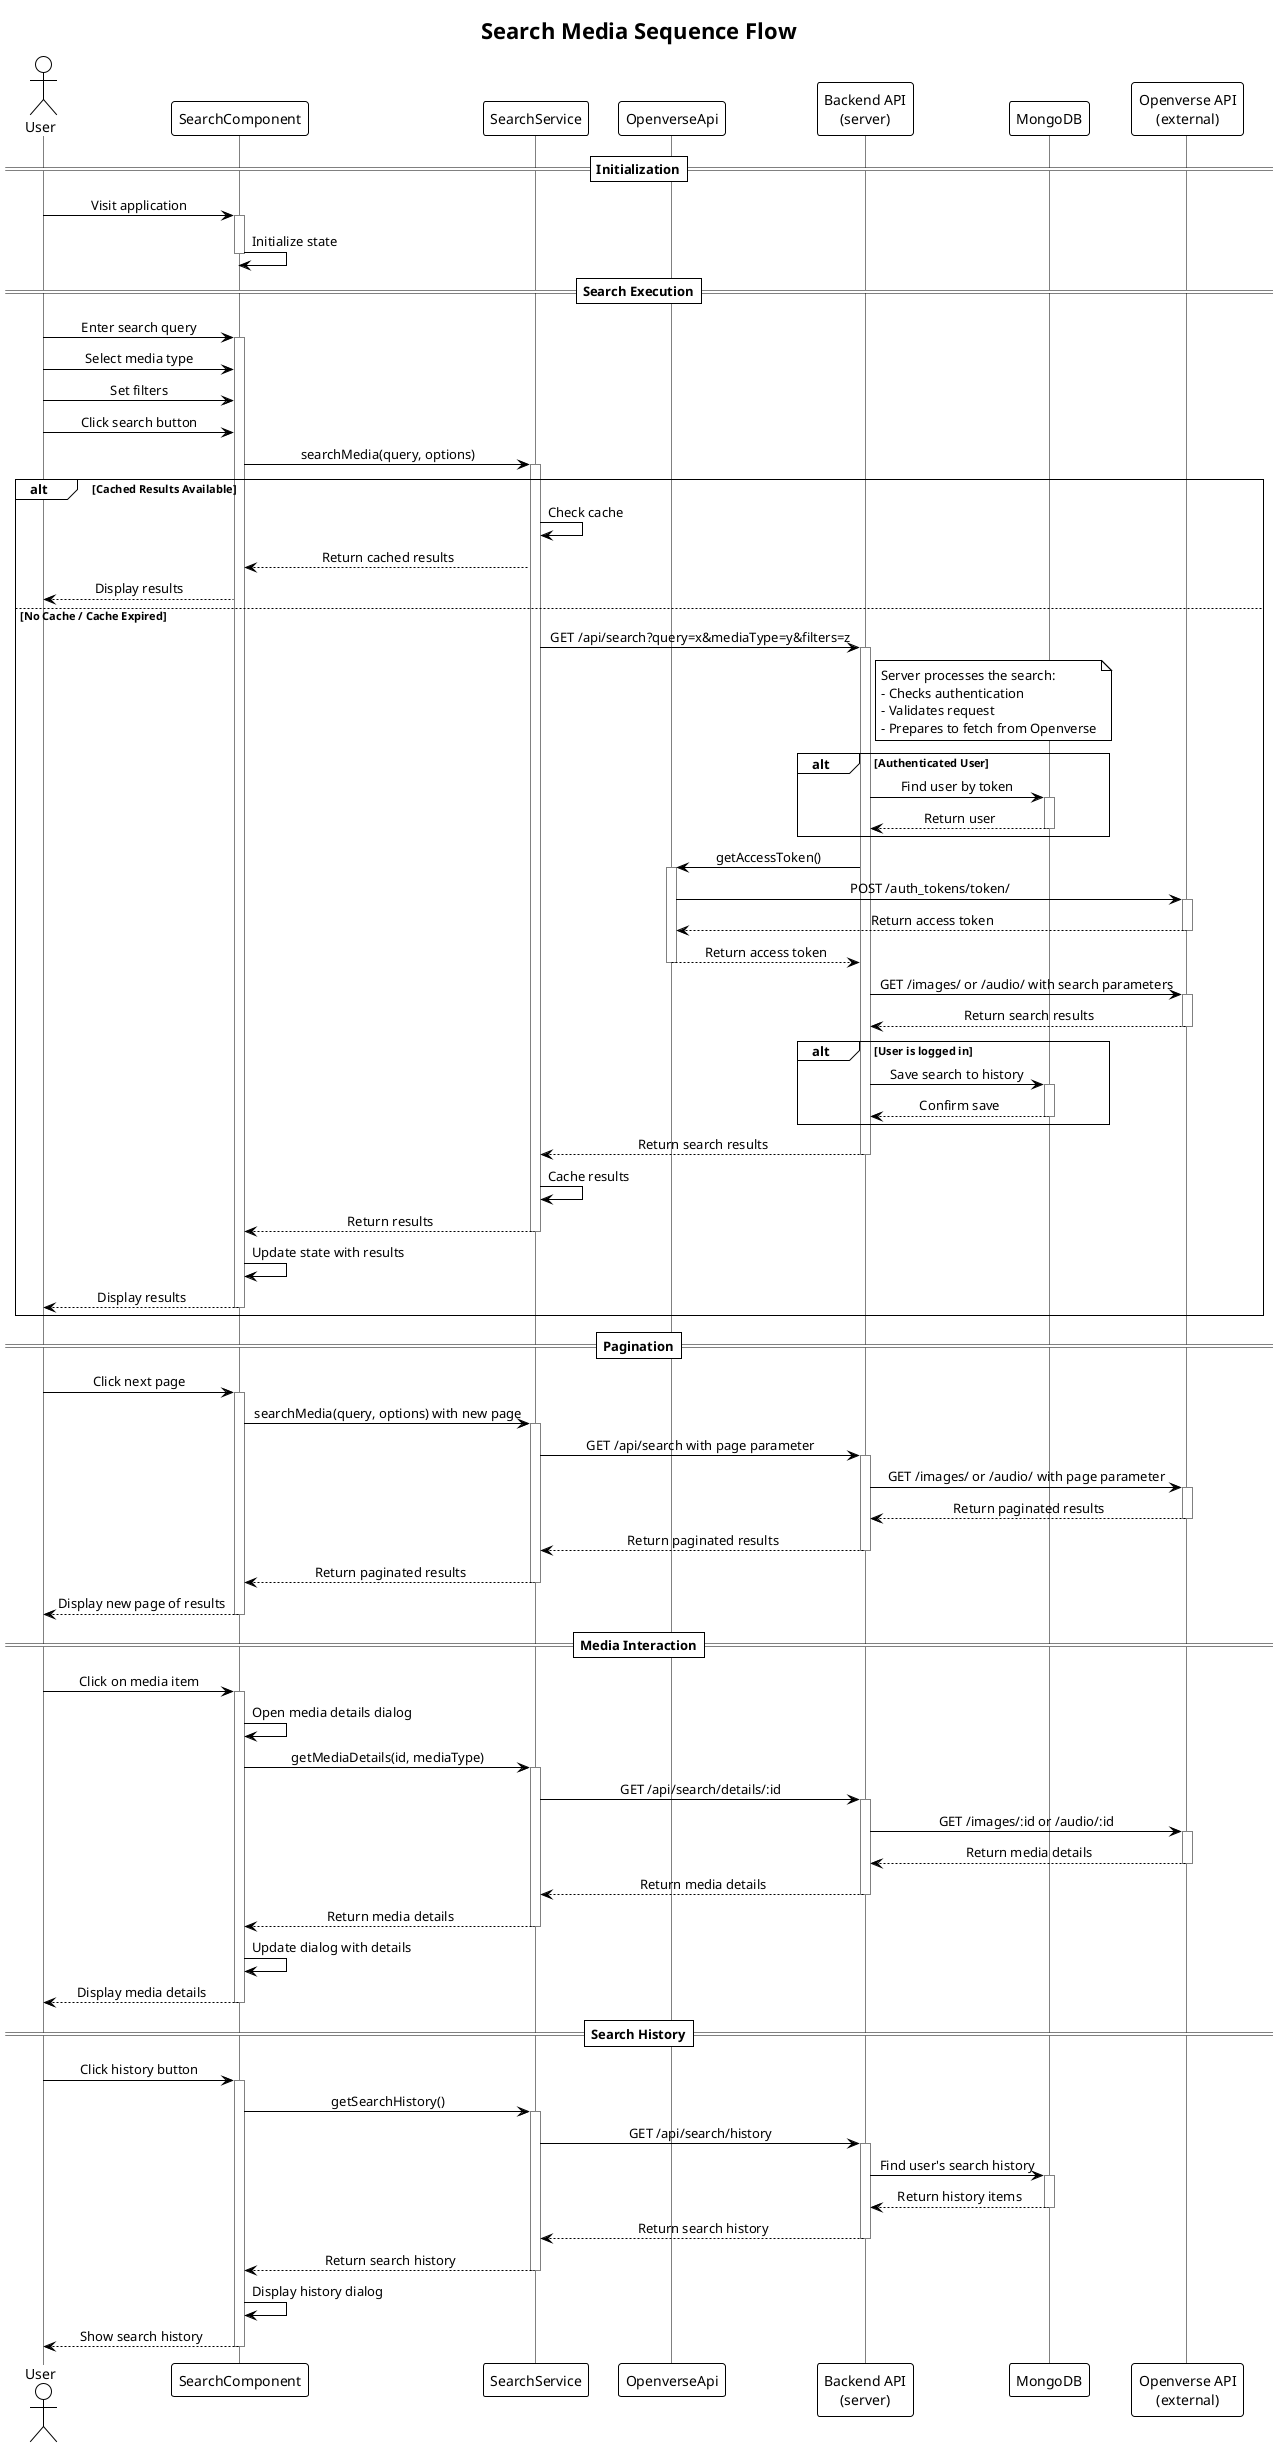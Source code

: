@startuml Search Media Sequence Diagram

!theme plain
skinparam sequenceMessageAlign center
skinparam sequenceArrowThickness 1
skinparam participantBorderThickness 1
skinparam sequenceLifeLineBorderColor gray
skinparam sequenceGroupBorderThickness 1

actor User
participant "SearchComponent" as SC
participant "SearchService" as SS
participant "OpenverseApi" as OA
participant "Backend API\n(server)" as API
participant "MongoDB" as DB
participant "Openverse API\n(external)" as ExtAPI

title Search Media Sequence Flow

==Initialization==
User -> SC: Visit application
activate SC
SC -> SC: Initialize state
deactivate SC

==Search Execution==
User -> SC: Enter search query
activate SC
User -> SC: Select media type
User -> SC: Set filters
User -> SC: Click search button
SC -> SS: searchMedia(query, options)
activate SS

alt Cached Results Available
    SS -> SS: Check cache
    SS --> SC: Return cached results
    SC --> User: Display results
else No Cache / Cache Expired
    SS -> API: GET /api/search?query=x&mediaType=y&filters=z
    activate API
    
    note right of API
        Server processes the search:
        - Checks authentication
        - Validates request
        - Prepares to fetch from Openverse
    end note
    
    alt Authenticated User
        API -> DB: Find user by token
        activate DB
        DB --> API: Return user
        deactivate DB
    end
    
    API -> OA: getAccessToken()
    activate OA
    OA -> ExtAPI: POST /auth_tokens/token/
    activate ExtAPI
    ExtAPI --> OA: Return access token
    deactivate ExtAPI
    OA --> API: Return access token
    deactivate OA
    
    API -> ExtAPI: GET /images/ or /audio/ with search parameters
    activate ExtAPI
    ExtAPI --> API: Return search results
    deactivate ExtAPI
    
    alt User is logged in
        API -> DB: Save search to history
        activate DB
        DB --> API: Confirm save
        deactivate DB
    end
    
    API --> SS: Return search results
    deactivate API
    SS -> SS: Cache results
    SS --> SC: Return results
    deactivate SS
    
    SC -> SC: Update state with results
    SC --> User: Display results
    deactivate SC
end

==Pagination==
User -> SC: Click next page
activate SC
SC -> SS: searchMedia(query, options) with new page
activate SS
SS -> API: GET /api/search with page parameter
activate API
API -> ExtAPI: GET /images/ or /audio/ with page parameter
activate ExtAPI
ExtAPI --> API: Return paginated results
deactivate ExtAPI
API --> SS: Return paginated results
deactivate API
SS --> SC: Return paginated results
deactivate SS
SC --> User: Display new page of results
deactivate SC

==Media Interaction==
User -> SC: Click on media item
activate SC
SC -> SC: Open media details dialog
SC -> SS: getMediaDetails(id, mediaType)
activate SS
SS -> API: GET /api/search/details/:id
activate API
API -> ExtAPI: GET /images/:id or /audio/:id
activate ExtAPI
ExtAPI --> API: Return media details
deactivate ExtAPI
API --> SS: Return media details
deactivate API
SS --> SC: Return media details
deactivate SS
SC -> SC: Update dialog with details
SC --> User: Display media details
deactivate SC

==Search History==
User -> SC: Click history button
activate SC
SC -> SS: getSearchHistory()
activate SS
SS -> API: GET /api/search/history
activate API
API -> DB: Find user's search history
activate DB
DB --> API: Return history items
deactivate DB
API --> SS: Return search history
deactivate API
SS --> SC: Return search history
deactivate SS
SC -> SC: Display history dialog
SC --> User: Show search history
deactivate SC

@enduml
